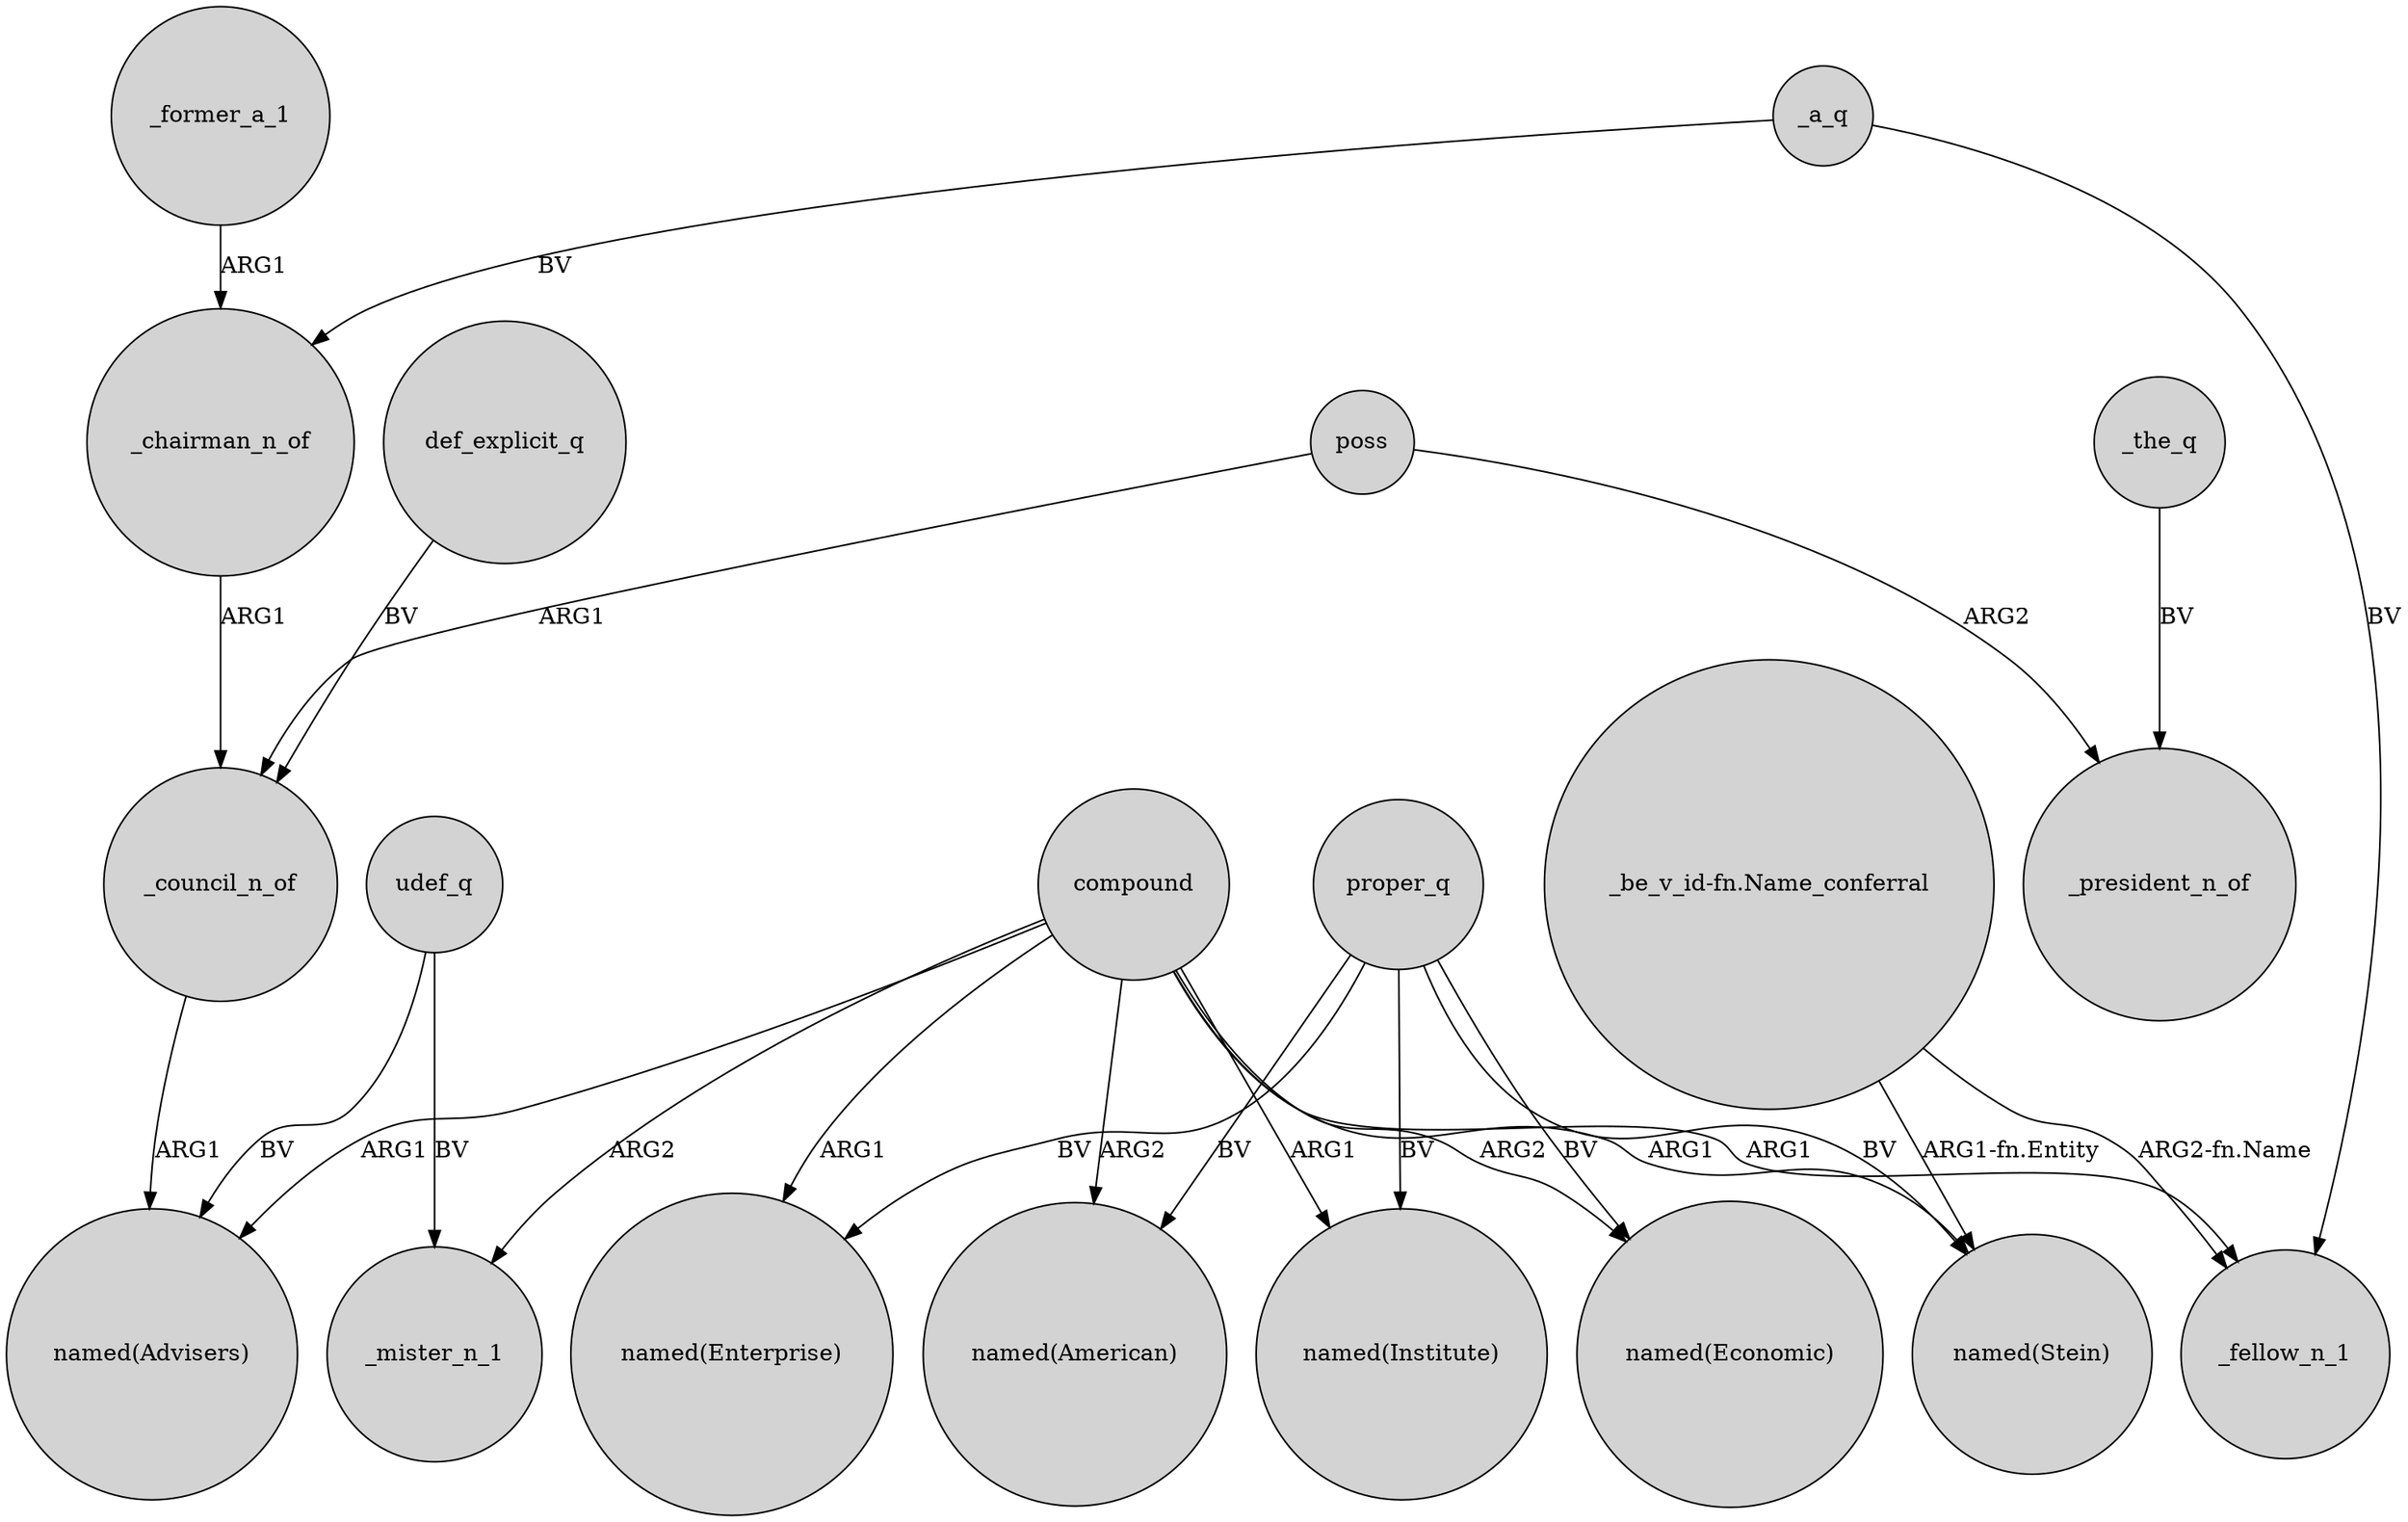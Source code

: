 digraph {
	node [shape=circle style=filled]
	_council_n_of -> "named(Advisers)" [label=ARG1]
	proper_q -> "named(Institute)" [label=BV]
	poss -> _council_n_of [label=ARG1]
	proper_q -> "named(Economic)" [label=BV]
	compound -> _mister_n_1 [label=ARG2]
	compound -> "named(Enterprise)" [label=ARG1]
	compound -> "named(Advisers)" [label=ARG1]
	"_be_v_id-fn.Name_conferral" -> "named(Stein)" [label="ARG1-fn.Entity"]
	udef_q -> _mister_n_1 [label=BV]
	"_be_v_id-fn.Name_conferral" -> _fellow_n_1 [label="ARG2-fn.Name"]
	def_explicit_q -> _council_n_of [label=BV]
	_a_q -> _fellow_n_1 [label=BV]
	_former_a_1 -> _chairman_n_of [label=ARG1]
	udef_q -> "named(Advisers)" [label=BV]
	proper_q -> "named(Stein)" [label=BV]
	_a_q -> _chairman_n_of [label=BV]
	compound -> "named(Stein)" [label=ARG1]
	proper_q -> "named(Enterprise)" [label=BV]
	compound -> "named(Economic)" [label=ARG2]
	compound -> "named(American)" [label=ARG2]
	_the_q -> _president_n_of [label=BV]
	proper_q -> "named(American)" [label=BV]
	_chairman_n_of -> _council_n_of [label=ARG1]
	poss -> _president_n_of [label=ARG2]
	compound -> _fellow_n_1 [label=ARG1]
	compound -> "named(Institute)" [label=ARG1]
}
